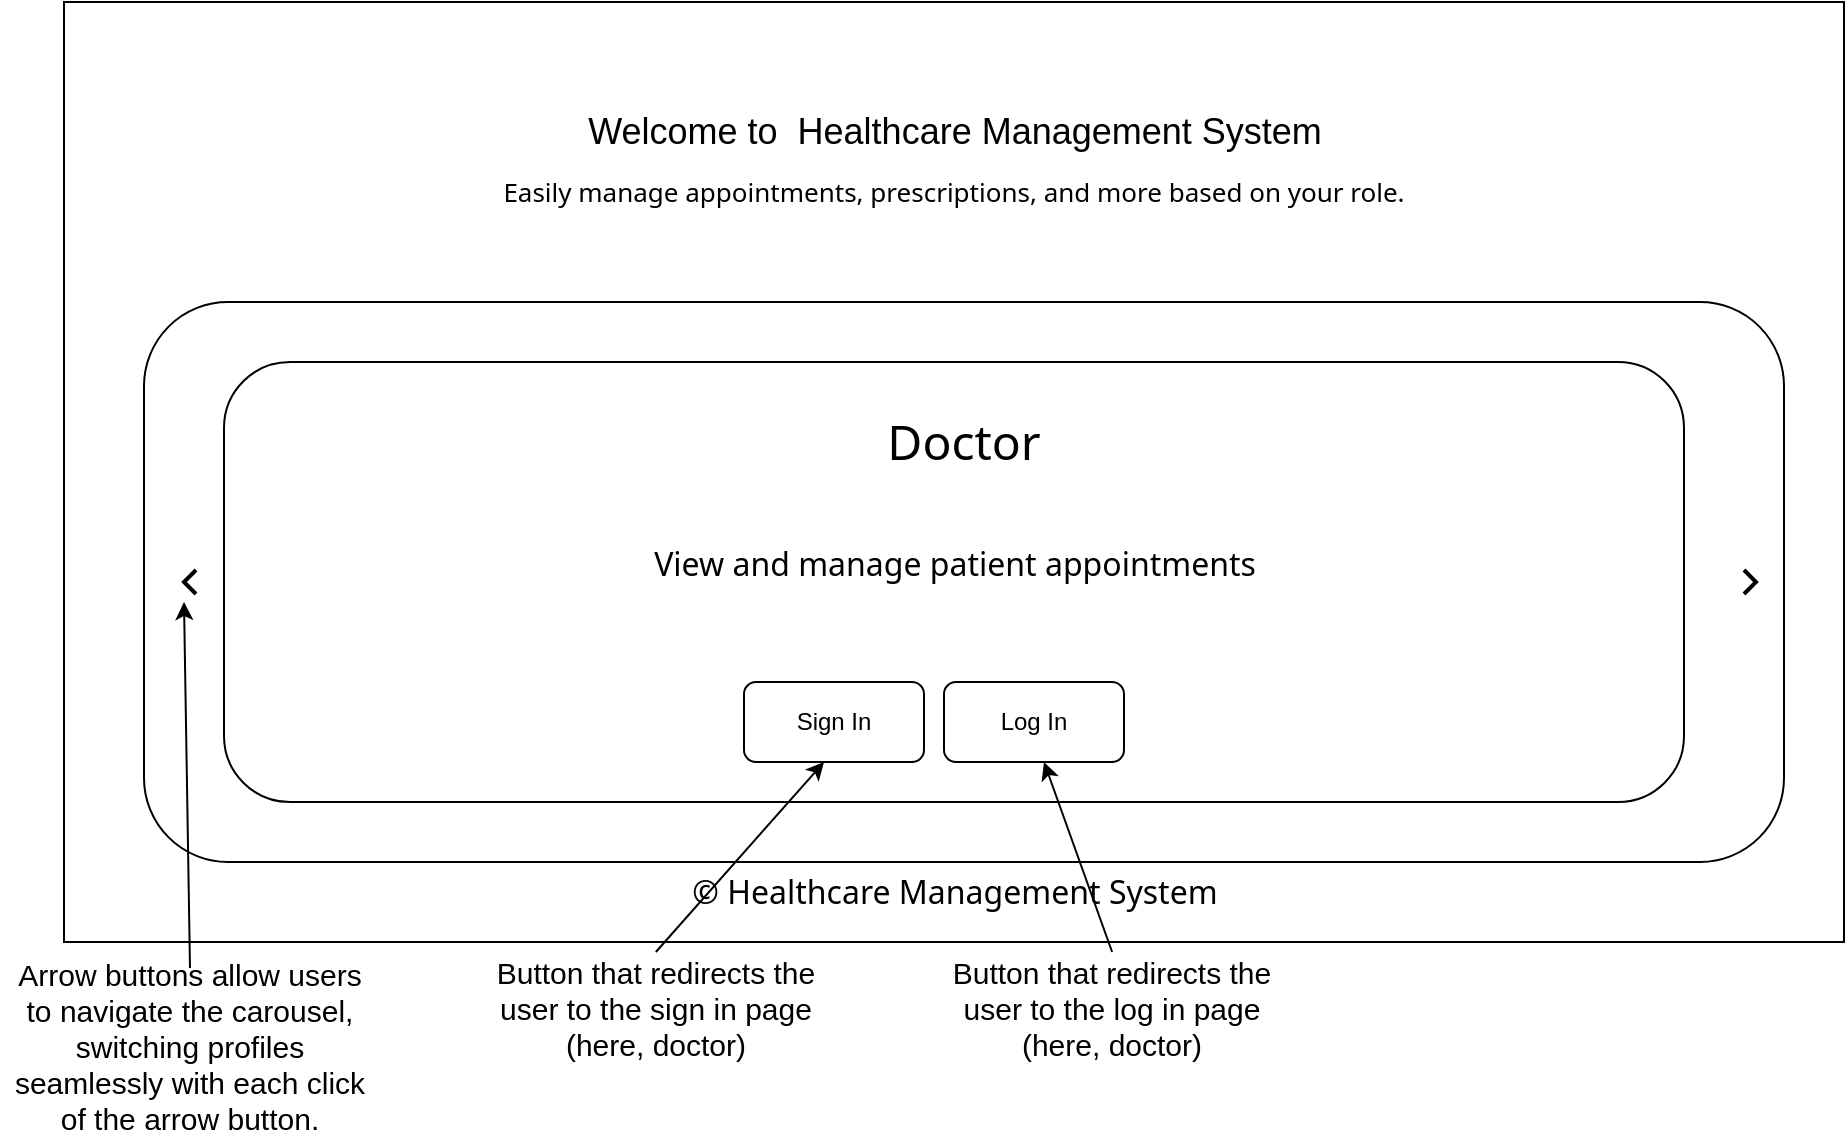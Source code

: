 <mxfile version="25.0.2">
  <diagram name="Page-1" id="PRjqw_9sYYUjy0kARTiI">
    <mxGraphModel dx="1050" dy="703" grid="1" gridSize="10" guides="1" tooltips="1" connect="1" arrows="1" fold="1" page="1" pageScale="1" pageWidth="850" pageHeight="1100" math="0" shadow="0">
      <root>
        <mxCell id="0" />
        <mxCell id="1" parent="0" />
        <mxCell id="eH35A5XmKwrIUTqKzx-2-1" value="" style="rounded=0;whiteSpace=wrap;html=1;" parent="1" vertex="1">
          <mxGeometry x="80" y="40" width="890" height="470" as="geometry" />
        </mxCell>
        <mxCell id="eH35A5XmKwrIUTqKzx-2-2" value="Welcome to&amp;nbsp; Healthcare Management System" style="text;html=1;align=center;verticalAlign=middle;whiteSpace=wrap;rounded=0;fontSize=18;" parent="1" vertex="1">
          <mxGeometry x="323.75" y="90" width="402.5" height="30" as="geometry" />
        </mxCell>
        <mxCell id="eH35A5XmKwrIUTqKzx-2-3" value="&lt;span style=&quot;font-family: ui-sans-serif, system-ui, sans-serif, &amp;quot;Apple Color Emoji&amp;quot;, &amp;quot;Segoe UI Emoji&amp;quot;, &amp;quot;Segoe UI Symbol&amp;quot;, &amp;quot;Noto Color Emoji&amp;quot;; font-size: 13px;&quot;&gt;Easily manage appointments, prescriptions, and more based on your role.&lt;/span&gt;" style="text;html=1;align=center;verticalAlign=middle;whiteSpace=wrap;rounded=0;fontSize=13;" parent="1" vertex="1">
          <mxGeometry x="281.88" y="120" width="486.25" height="30" as="geometry" />
        </mxCell>
        <mxCell id="eH35A5XmKwrIUTqKzx-2-4" value="" style="rounded=1;whiteSpace=wrap;html=1;" parent="1" vertex="1">
          <mxGeometry x="120" y="190" width="820" height="280" as="geometry" />
        </mxCell>
        <mxCell id="eH35A5XmKwrIUTqKzx-2-7" value="&lt;span style=&quot;font-family: ui-sans-serif, system-ui, sans-serif, &amp;quot;Apple Color Emoji&amp;quot;, &amp;quot;Segoe UI Emoji&amp;quot;, &amp;quot;Segoe UI Symbol&amp;quot;, &amp;quot;Noto Color Emoji&amp;quot;; font-size: medium;&quot;&gt;© Healthcare Management System&lt;/span&gt;" style="text;html=1;align=center;verticalAlign=middle;whiteSpace=wrap;rounded=0;" parent="1" vertex="1">
          <mxGeometry x="392.51" y="470" width="265" height="30" as="geometry" />
        </mxCell>
        <mxCell id="eH35A5XmKwrIUTqKzx-2-8" value="" style="html=1;verticalLabelPosition=bottom;labelBackgroundColor=#ffffff;verticalAlign=top;shadow=0;dashed=0;strokeWidth=2;shape=mxgraph.ios7.misc.left;strokeColor=#000000;" parent="1" vertex="1">
          <mxGeometry x="140" y="324" width="6" height="12" as="geometry" />
        </mxCell>
        <mxCell id="eH35A5XmKwrIUTqKzx-2-9" value="" style="html=1;verticalLabelPosition=bottom;labelBackgroundColor=#ffffff;verticalAlign=top;shadow=0;dashed=0;strokeWidth=2;shape=mxgraph.ios7.misc.right;strokeColor=#000000;" parent="1" vertex="1">
          <mxGeometry x="920" y="324" width="6" height="12" as="geometry" />
        </mxCell>
        <mxCell id="eH35A5XmKwrIUTqKzx-2-10" value="&#xa;&lt;span style=&quot;color: rgb(255, 255, 255); font-family: ui-sans-serif, system-ui, sans-serif, &amp;quot;Apple Color Emoji&amp;quot;, &amp;quot;Segoe UI Emoji&amp;quot;, &amp;quot;Segoe UI Symbol&amp;quot;, &amp;quot;Noto Color Emoji&amp;quot;; font-size: 24px; font-style: normal; font-variant-ligatures: normal; font-variant-caps: normal; font-weight: 400; letter-spacing: normal; orphans: 2; text-align: start; text-indent: 0px; text-transform: none; widows: 2; word-spacing: 0px; -webkit-text-stroke-width: 0px; white-space: normal; text-decoration-thickness: initial; text-decoration-style: initial; text-decoration-color: initial; display: inline !important; float: none;&quot;&gt;Admin&lt;/span&gt;&#xa;&#xa;" style="rounded=1;whiteSpace=wrap;html=1;" parent="1" vertex="1">
          <mxGeometry x="160" y="220" width="730" height="220" as="geometry" />
        </mxCell>
        <mxCell id="eH35A5XmKwrIUTqKzx-2-11" value="&lt;span style=&quot;font-family: ui-sans-serif, system-ui, sans-serif, &amp;quot;Apple Color Emoji&amp;quot;, &amp;quot;Segoe UI Emoji&amp;quot;, &amp;quot;Segoe UI Symbol&amp;quot;, &amp;quot;Noto Color Emoji&amp;quot;; font-size: 24px; text-align: start;&quot;&gt;Doctor&lt;/span&gt;" style="text;html=1;align=center;verticalAlign=middle;whiteSpace=wrap;rounded=0;" parent="1" vertex="1">
          <mxGeometry x="475" y="230" width="110" height="60" as="geometry" />
        </mxCell>
        <mxCell id="eH35A5XmKwrIUTqKzx-2-12" value="&lt;span style=&quot;font-family: ui-sans-serif, system-ui, sans-serif, &amp;quot;Apple Color Emoji&amp;quot;, &amp;quot;Segoe UI Emoji&amp;quot;, &amp;quot;Segoe UI Symbol&amp;quot;, &amp;quot;Noto Color Emoji&amp;quot;; font-size: medium; text-align: start;&quot;&gt;View and manage patient appointments&lt;/span&gt;" style="text;html=1;align=center;verticalAlign=middle;whiteSpace=wrap;rounded=0;" parent="1" vertex="1">
          <mxGeometry x="337.5" y="306" width="375" height="30" as="geometry" />
        </mxCell>
        <mxCell id="eH35A5XmKwrIUTqKzx-2-13" value="Log In" style="rounded=1;whiteSpace=wrap;html=1;" parent="1" vertex="1">
          <mxGeometry x="520" y="380" width="90" height="40" as="geometry" />
        </mxCell>
        <mxCell id="eH35A5XmKwrIUTqKzx-2-14" value="Sign In" style="rounded=1;whiteSpace=wrap;html=1;" parent="1" vertex="1">
          <mxGeometry x="420" y="380" width="90" height="40" as="geometry" />
        </mxCell>
        <mxCell id="_BRmVipu63hlCJhW0qT_-2" value="" style="endArrow=classic;html=1;rounded=0;exitX=0.5;exitY=0;exitDx=0;exitDy=0;" edge="1" parent="1" source="_BRmVipu63hlCJhW0qT_-3">
          <mxGeometry width="50" height="50" relative="1" as="geometry">
            <mxPoint x="410" y="470" as="sourcePoint" />
            <mxPoint x="460" y="420" as="targetPoint" />
          </mxGeometry>
        </mxCell>
        <mxCell id="_BRmVipu63hlCJhW0qT_-3" value="&lt;font style=&quot;font-size: 15px;&quot;&gt;Button that redirects the user to the sign in page (here, doctor)&lt;/font&gt;" style="text;html=1;align=center;verticalAlign=middle;whiteSpace=wrap;rounded=0;" vertex="1" parent="1">
          <mxGeometry x="281.88" y="515" width="188.12" height="55" as="geometry" />
        </mxCell>
        <mxCell id="_BRmVipu63hlCJhW0qT_-4" value="" style="endArrow=classic;html=1;rounded=0;exitX=0.5;exitY=0;exitDx=0;exitDy=0;" edge="1" parent="1" source="_BRmVipu63hlCJhW0qT_-5">
          <mxGeometry width="50" height="50" relative="1" as="geometry">
            <mxPoint x="520" y="470" as="sourcePoint" />
            <mxPoint x="570" y="420" as="targetPoint" />
          </mxGeometry>
        </mxCell>
        <mxCell id="_BRmVipu63hlCJhW0qT_-5" value="&lt;font style=&quot;font-size: 15px;&quot;&gt;Button that redirects the user to the log in page (here, doctor)&lt;/font&gt;" style="text;html=1;align=center;verticalAlign=middle;whiteSpace=wrap;rounded=0;" vertex="1" parent="1">
          <mxGeometry x="510" y="515" width="188.12" height="55" as="geometry" />
        </mxCell>
        <mxCell id="_BRmVipu63hlCJhW0qT_-6" value="" style="endArrow=classic;html=1;rounded=0;exitX=0.5;exitY=0;exitDx=0;exitDy=0;" edge="1" parent="1" source="_BRmVipu63hlCJhW0qT_-7">
          <mxGeometry width="50" height="50" relative="1" as="geometry">
            <mxPoint x="90" y="390" as="sourcePoint" />
            <mxPoint x="140" y="340" as="targetPoint" />
          </mxGeometry>
        </mxCell>
        <mxCell id="_BRmVipu63hlCJhW0qT_-7" value="&lt;font style=&quot;font-size: 15px;&quot;&gt;Arrow buttons allow users to navigate the carousel, switching profiles seamlessly with each click of the arrow button.&lt;/font&gt;" style="text;html=1;align=center;verticalAlign=middle;whiteSpace=wrap;rounded=0;" vertex="1" parent="1">
          <mxGeometry x="48.94" y="523" width="188.12" height="77" as="geometry" />
        </mxCell>
      </root>
    </mxGraphModel>
  </diagram>
</mxfile>
